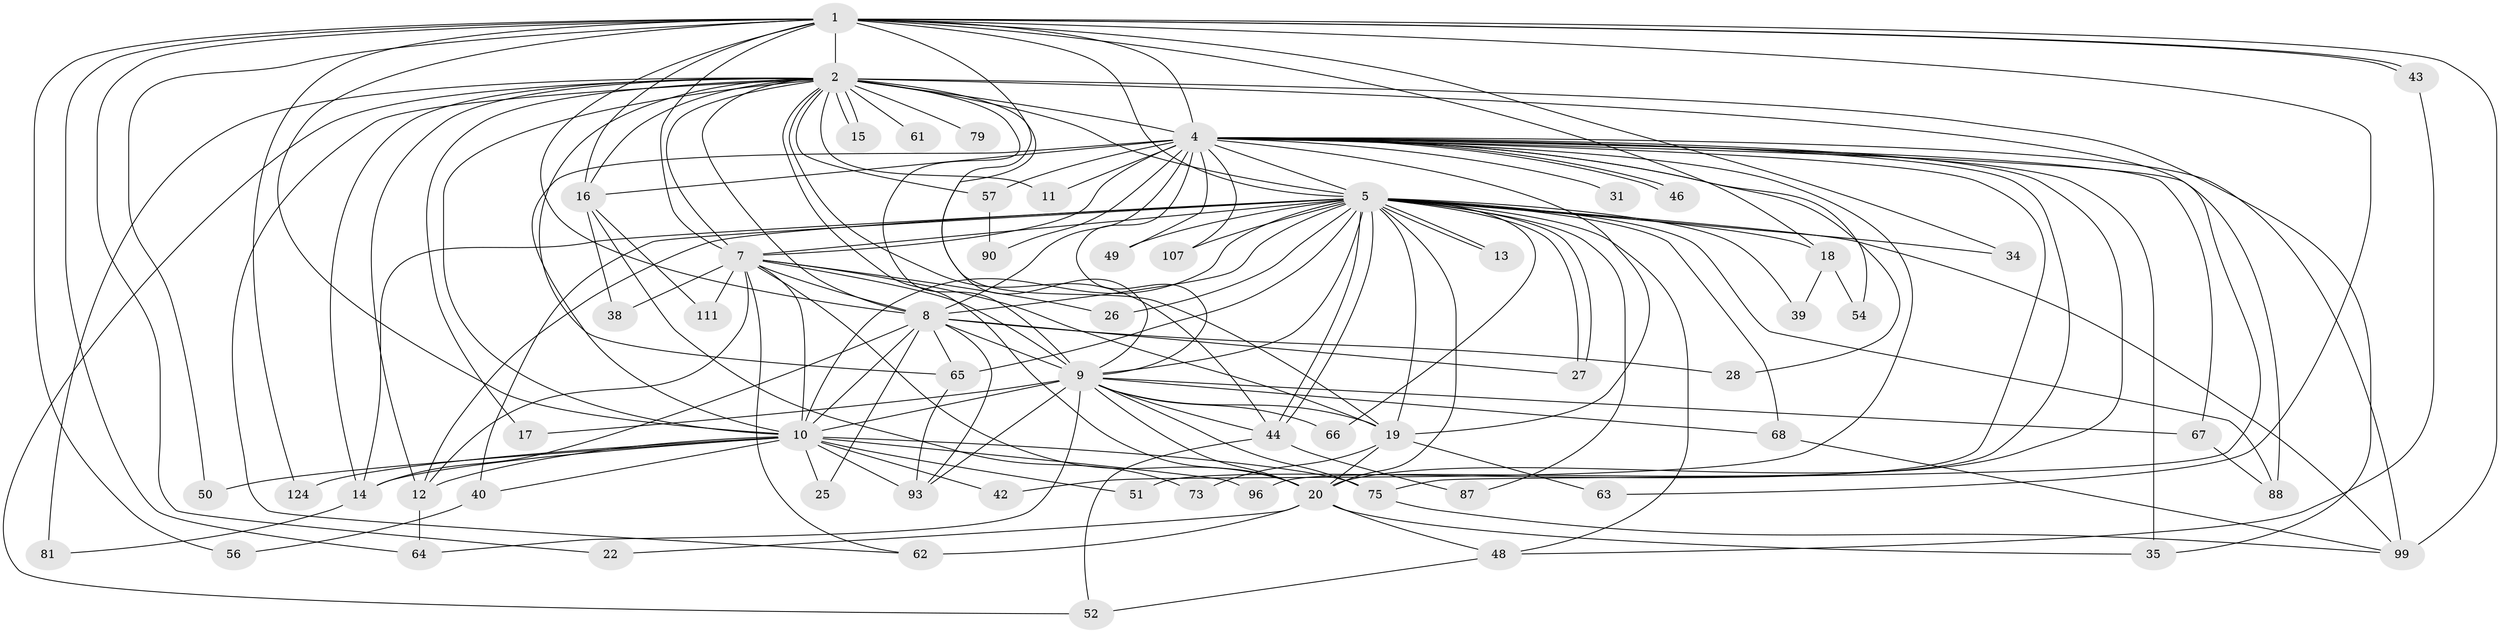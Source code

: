 // original degree distribution, {21: 0.008064516129032258, 25: 0.016129032258064516, 24: 0.016129032258064516, 20: 0.016129032258064516, 38: 0.008064516129032258, 18: 0.008064516129032258, 17: 0.008064516129032258, 2: 0.5645161290322581, 5: 0.04032258064516129, 6: 0.03225806451612903, 4: 0.08064516129032258, 9: 0.008064516129032258, 7: 0.008064516129032258, 3: 0.18548387096774194}
// Generated by graph-tools (version 1.1) at 2025/13/03/09/25 04:13:45]
// undirected, 62 vertices, 161 edges
graph export_dot {
graph [start="1"]
  node [color=gray90,style=filled];
  1;
  2 [super="+113+120+97+69+23+83+59+3"];
  4 [super="+6+30"];
  5;
  7;
  8 [super="+33+29"];
  9 [super="+92"];
  10 [super="+36"];
  11;
  12 [super="+47"];
  13;
  14 [super="+98+41"];
  15;
  16;
  17;
  18;
  19 [super="+76+114+71+53"];
  20 [super="+119+106+24"];
  22;
  25;
  26 [super="+103"];
  27 [super="+104"];
  28;
  31;
  34;
  35 [super="+45"];
  38;
  39;
  40;
  42;
  43;
  44 [super="+55"];
  46;
  48;
  49;
  50;
  51;
  52;
  54;
  56;
  57;
  61;
  62 [super="+110+89"];
  63;
  64 [super="+101"];
  65 [super="+72"];
  66;
  67 [super="+100"];
  68;
  73;
  75 [super="+86"];
  79;
  81;
  87;
  88;
  90;
  93 [super="+109+94"];
  96;
  99 [super="+122+121+105"];
  107;
  111;
  124;
  1 -- 2 [weight=2];
  1 -- 4 [weight=2];
  1 -- 5;
  1 -- 7;
  1 -- 8;
  1 -- 9;
  1 -- 10;
  1 -- 16;
  1 -- 18;
  1 -- 22;
  1 -- 34;
  1 -- 43;
  1 -- 43;
  1 -- 50;
  1 -- 56;
  1 -- 63;
  1 -- 64;
  1 -- 99;
  1 -- 124;
  2 -- 4 [weight=7];
  2 -- 5 [weight=2];
  2 -- 7 [weight=2];
  2 -- 8 [weight=4];
  2 -- 9 [weight=4];
  2 -- 10 [weight=3];
  2 -- 15;
  2 -- 15;
  2 -- 17;
  2 -- 20;
  2 -- 52;
  2 -- 75;
  2 -- 81 [weight=2];
  2 -- 62;
  2 -- 65 [weight=2];
  2 -- 12;
  2 -- 16;
  2 -- 44;
  2 -- 61 [weight=2];
  2 -- 14 [weight=2];
  2 -- 11;
  2 -- 79 [weight=2];
  2 -- 19 [weight=2];
  2 -- 35;
  2 -- 57;
  4 -- 5 [weight=2];
  4 -- 7 [weight=3];
  4 -- 8 [weight=3];
  4 -- 9 [weight=2];
  4 -- 10 [weight=2];
  4 -- 16;
  4 -- 28;
  4 -- 46;
  4 -- 46;
  4 -- 51;
  4 -- 54;
  4 -- 90;
  4 -- 67;
  4 -- 11;
  4 -- 88;
  4 -- 31;
  4 -- 96;
  4 -- 35 [weight=2];
  4 -- 99;
  4 -- 42;
  4 -- 107;
  4 -- 49;
  4 -- 57;
  4 -- 19;
  4 -- 20;
  5 -- 7;
  5 -- 8 [weight=2];
  5 -- 9;
  5 -- 10;
  5 -- 13;
  5 -- 13;
  5 -- 14;
  5 -- 18;
  5 -- 19 [weight=2];
  5 -- 20;
  5 -- 26;
  5 -- 27;
  5 -- 27;
  5 -- 34;
  5 -- 39;
  5 -- 40;
  5 -- 44 [weight=2];
  5 -- 44;
  5 -- 48;
  5 -- 49;
  5 -- 65 [weight=3];
  5 -- 66;
  5 -- 68;
  5 -- 87;
  5 -- 88;
  5 -- 99;
  5 -- 107;
  5 -- 12;
  7 -- 8 [weight=2];
  7 -- 9;
  7 -- 10;
  7 -- 12;
  7 -- 26 [weight=2];
  7 -- 38;
  7 -- 62 [weight=2];
  7 -- 111;
  7 -- 19;
  7 -- 20;
  8 -- 9 [weight=2];
  8 -- 10;
  8 -- 25;
  8 -- 28;
  8 -- 65;
  8 -- 27;
  8 -- 93;
  8 -- 14;
  9 -- 10;
  9 -- 17;
  9 -- 66;
  9 -- 67;
  9 -- 68;
  9 -- 75 [weight=3];
  9 -- 64;
  9 -- 93;
  9 -- 20;
  9 -- 19 [weight=2];
  9 -- 44;
  10 -- 12;
  10 -- 14;
  10 -- 25;
  10 -- 42;
  10 -- 50;
  10 -- 93;
  10 -- 96;
  10 -- 51;
  10 -- 40;
  10 -- 124;
  10 -- 75;
  12 -- 64;
  14 -- 81;
  16 -- 38;
  16 -- 73;
  16 -- 111;
  18 -- 39;
  18 -- 54;
  19 -- 63;
  19 -- 73;
  19 -- 20;
  20 -- 22;
  20 -- 62 [weight=3];
  20 -- 48;
  20 -- 35;
  40 -- 56;
  43 -- 48;
  44 -- 87;
  44 -- 52;
  48 -- 52;
  57 -- 90;
  65 -- 93;
  67 -- 88;
  68 -- 99;
  75 -- 99;
}
